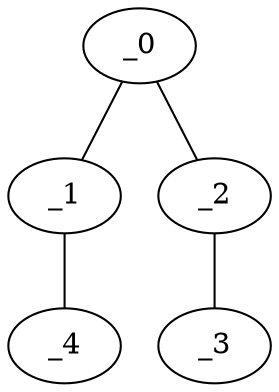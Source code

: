 graph TP1_0018 {
	_0	 [x="0.706062",
		y="2.72861"];
	_1	 [x="2.39",
		y="2.81"];
	_0 -- _1;
	_2	 [x="0.939026",
		y="1.19081"];
	_0 -- _2;
	_4	 [x="0.0268785",
		y="0.0024926"];
	_1 -- _4;
	_3	 [x="1.9023",
		y="2.97986"];
	_2 -- _3;
}
